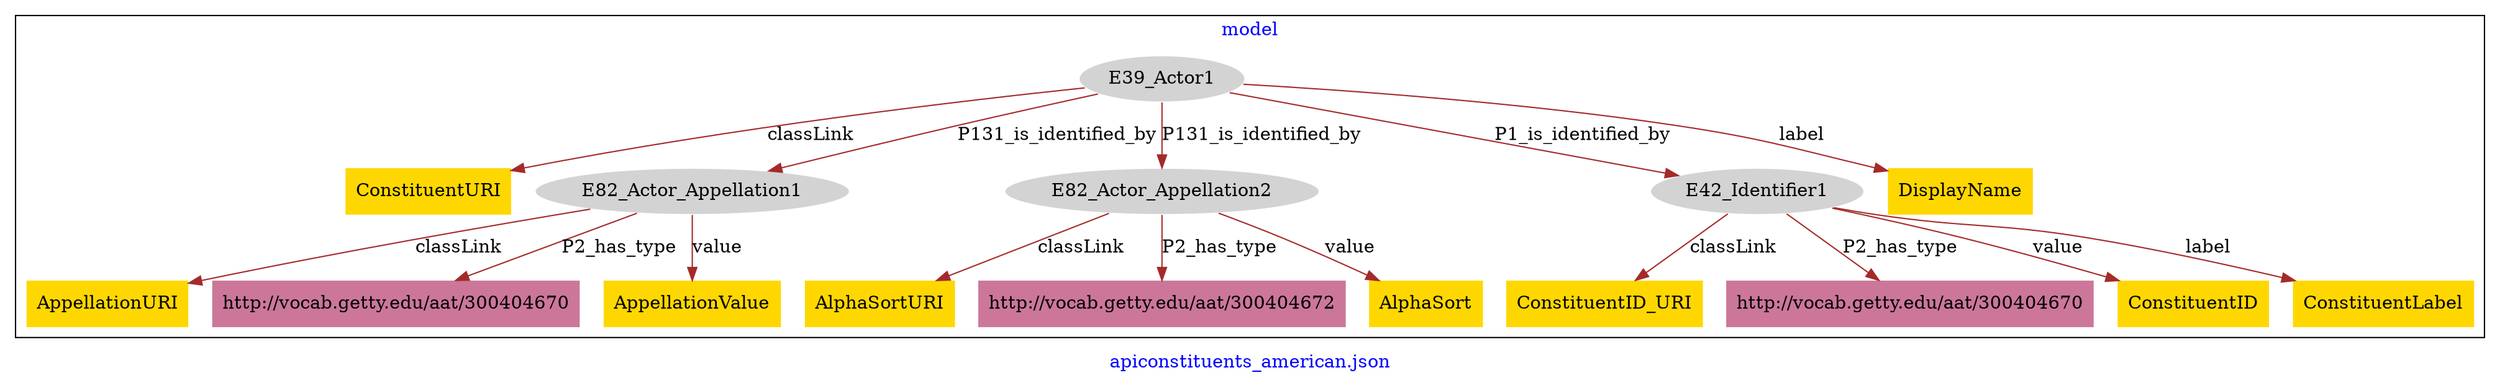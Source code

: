 digraph n0 {
fontcolor="blue"
remincross="true"
label="apiconstituents_american.json"
subgraph cluster {
label="model"
n2[style="filled",color="white",fillcolor="lightgray",label="E39_Actor1"];
n3[shape="plaintext",style="filled",fillcolor="gold",label="ConstituentURI"];
n4[style="filled",color="white",fillcolor="lightgray",label="E82_Actor_Appellation1"];
n5[style="filled",color="white",fillcolor="lightgray",label="E82_Actor_Appellation2"];
n6[style="filled",color="white",fillcolor="lightgray",label="E42_Identifier1"];
n7[shape="plaintext",style="filled",fillcolor="gold",label="DisplayName"];
n8[shape="plaintext",style="filled",fillcolor="gold",label="ConstituentID_URI"];
n9[shape="plaintext",style="filled",fillcolor="#CC7799",label="http://vocab.getty.edu/aat/300404670"];
n10[shape="plaintext",style="filled",fillcolor="gold",label="ConstituentID"];
n11[shape="plaintext",style="filled",fillcolor="gold",label="ConstituentLabel"];
n12[shape="plaintext",style="filled",fillcolor="gold",label="AppellationURI"];
n13[shape="plaintext",style="filled",fillcolor="#CC7799",label="http://vocab.getty.edu/aat/300404670"];
n14[shape="plaintext",style="filled",fillcolor="gold",label="AppellationValue"];
n15[shape="plaintext",style="filled",fillcolor="gold",label="AlphaSortURI"];
n16[shape="plaintext",style="filled",fillcolor="#CC7799",label="http://vocab.getty.edu/aat/300404672"];
n17[shape="plaintext",style="filled",fillcolor="gold",label="AlphaSort"];
}
n2 -> n3[color="brown",fontcolor="black",label="classLink"]
n2 -> n4[color="brown",fontcolor="black",label="P131_is_identified_by"]
n2 -> n5[color="brown",fontcolor="black",label="P131_is_identified_by"]
n2 -> n6[color="brown",fontcolor="black",label="P1_is_identified_by"]
n2 -> n7[color="brown",fontcolor="black",label="label"]
n6 -> n8[color="brown",fontcolor="black",label="classLink"]
n6 -> n9[color="brown",fontcolor="black",label="P2_has_type"]
n6 -> n10[color="brown",fontcolor="black",label="value"]
n6 -> n11[color="brown",fontcolor="black",label="label"]
n4 -> n12[color="brown",fontcolor="black",label="classLink"]
n4 -> n13[color="brown",fontcolor="black",label="P2_has_type"]
n4 -> n14[color="brown",fontcolor="black",label="value"]
n5 -> n15[color="brown",fontcolor="black",label="classLink"]
n5 -> n16[color="brown",fontcolor="black",label="P2_has_type"]
n5 -> n17[color="brown",fontcolor="black",label="value"]
}
